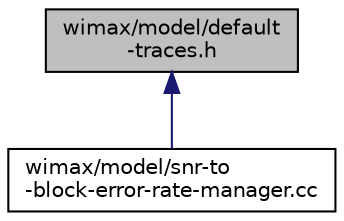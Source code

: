 digraph "wimax/model/default-traces.h"
{
  edge [fontname="Helvetica",fontsize="10",labelfontname="Helvetica",labelfontsize="10"];
  node [fontname="Helvetica",fontsize="10",shape=record];
  Node1 [label="wimax/model/default\l-traces.h",height=0.2,width=0.4,color="black", fillcolor="grey75", style="filled", fontcolor="black"];
  Node1 -> Node2 [dir="back",color="midnightblue",fontsize="10",style="solid"];
  Node2 [label="wimax/model/snr-to\l-block-error-rate-manager.cc",height=0.2,width=0.4,color="black", fillcolor="white", style="filled",URL="$d6/d24/snr-to-block-error-rate-manager_8cc.html"];
}

